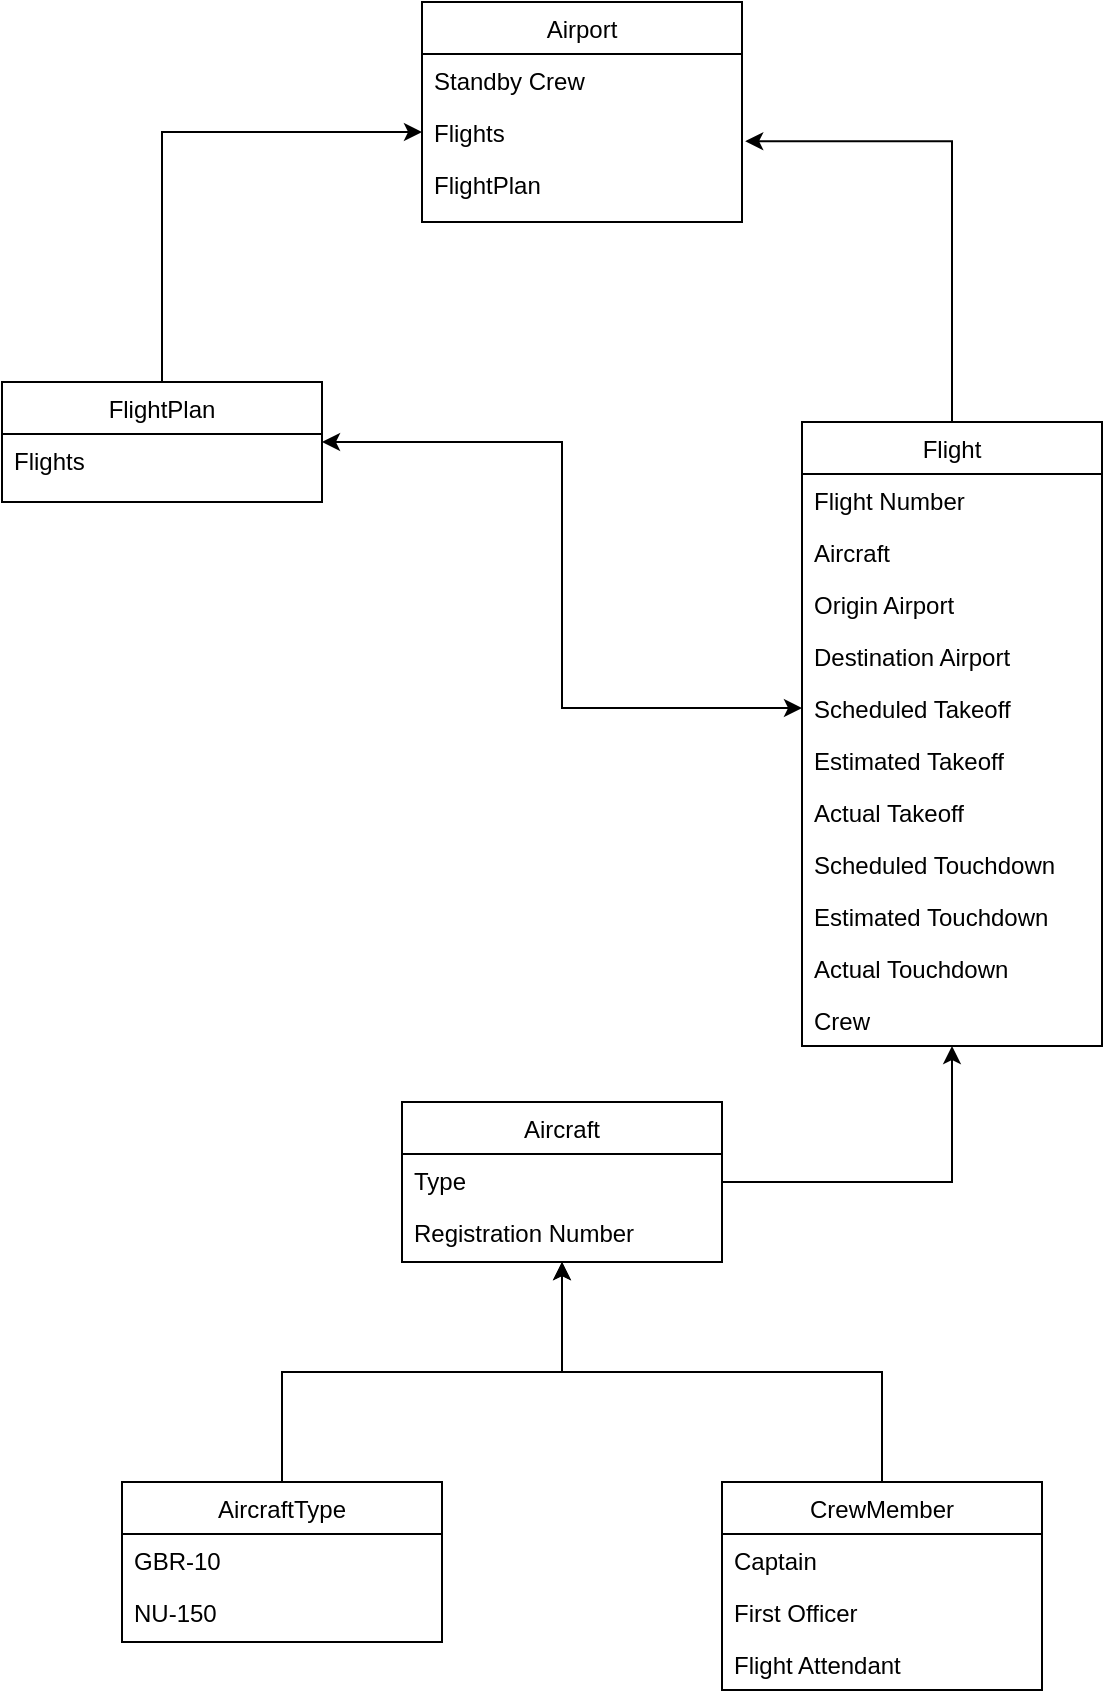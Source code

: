 <mxfile version="15.7.3" type="device"><diagram id="C5RBs43oDa-KdzZeNtuy" name="Page-1"><mxGraphModel dx="1826" dy="781" grid="1" gridSize="10" guides="1" tooltips="1" connect="1" arrows="1" fold="1" page="1" pageScale="1" pageWidth="827" pageHeight="1169" math="0" shadow="0"><root><mxCell id="WIyWlLk6GJQsqaUBKTNV-0"/><mxCell id="WIyWlLk6GJQsqaUBKTNV-1" parent="WIyWlLk6GJQsqaUBKTNV-0"/><mxCell id="CuJTlI4QX3zhCQFt-23w-47" style="edgeStyle=orthogonalEdgeStyle;rounded=0;orthogonalLoop=1;jettySize=auto;html=1;entryX=0.5;entryY=1;entryDx=0;entryDy=0;" edge="1" parent="WIyWlLk6GJQsqaUBKTNV-1" source="CuJTlI4QX3zhCQFt-23w-0" target="CuJTlI4QX3zhCQFt-23w-30"><mxGeometry relative="1" as="geometry"/></mxCell><mxCell id="CuJTlI4QX3zhCQFt-23w-0" value="Aircraft" style="swimlane;fontStyle=0;align=center;verticalAlign=top;childLayout=stackLayout;horizontal=1;startSize=26;horizontalStack=0;resizeParent=1;resizeLast=0;collapsible=1;marginBottom=0;rounded=0;shadow=0;strokeWidth=1;" vertex="1" parent="WIyWlLk6GJQsqaUBKTNV-1"><mxGeometry x="340" y="730" width="160" height="80" as="geometry"><mxRectangle x="130" y="380" width="160" height="26" as="alternateBounds"/></mxGeometry></mxCell><mxCell id="CuJTlI4QX3zhCQFt-23w-1" value="Type" style="text;align=left;verticalAlign=top;spacingLeft=4;spacingRight=4;overflow=hidden;rotatable=0;points=[[0,0.5],[1,0.5]];portConstraint=eastwest;" vertex="1" parent="CuJTlI4QX3zhCQFt-23w-0"><mxGeometry y="26" width="160" height="26" as="geometry"/></mxCell><mxCell id="CuJTlI4QX3zhCQFt-23w-53" value="Registration Number" style="text;align=left;verticalAlign=top;spacingLeft=4;spacingRight=4;overflow=hidden;rotatable=0;points=[[0,0.5],[1,0.5]];portConstraint=eastwest;" vertex="1" parent="CuJTlI4QX3zhCQFt-23w-0"><mxGeometry y="52" width="160" height="26" as="geometry"/></mxCell><mxCell id="CuJTlI4QX3zhCQFt-23w-6" value="Airport" style="swimlane;fontStyle=0;align=center;verticalAlign=top;childLayout=stackLayout;horizontal=1;startSize=26;horizontalStack=0;resizeParent=1;resizeLast=0;collapsible=1;marginBottom=0;rounded=0;shadow=0;strokeWidth=1;" vertex="1" parent="WIyWlLk6GJQsqaUBKTNV-1"><mxGeometry x="350" y="180" width="160" height="110" as="geometry"><mxRectangle x="130" y="380" width="160" height="26" as="alternateBounds"/></mxGeometry></mxCell><mxCell id="CuJTlI4QX3zhCQFt-23w-7" value="Standby Crew" style="text;align=left;verticalAlign=top;spacingLeft=4;spacingRight=4;overflow=hidden;rotatable=0;points=[[0,0.5],[1,0.5]];portConstraint=eastwest;" vertex="1" parent="CuJTlI4QX3zhCQFt-23w-6"><mxGeometry y="26" width="160" height="26" as="geometry"/></mxCell><mxCell id="CuJTlI4QX3zhCQFt-23w-70" value="Flights" style="text;align=left;verticalAlign=top;spacingLeft=4;spacingRight=4;overflow=hidden;rotatable=0;points=[[0,0.5],[1,0.5]];portConstraint=eastwest;" vertex="1" parent="CuJTlI4QX3zhCQFt-23w-6"><mxGeometry y="52" width="160" height="26" as="geometry"/></mxCell><mxCell id="CuJTlI4QX3zhCQFt-23w-71" value="FlightPlan" style="text;align=left;verticalAlign=top;spacingLeft=4;spacingRight=4;overflow=hidden;rotatable=0;points=[[0,0.5],[1,0.5]];portConstraint=eastwest;" vertex="1" parent="CuJTlI4QX3zhCQFt-23w-6"><mxGeometry y="78" width="160" height="26" as="geometry"/></mxCell><mxCell id="CuJTlI4QX3zhCQFt-23w-46" style="edgeStyle=orthogonalEdgeStyle;rounded=0;orthogonalLoop=1;jettySize=auto;html=1;entryX=0.5;entryY=1;entryDx=0;entryDy=0;" edge="1" parent="WIyWlLk6GJQsqaUBKTNV-1" source="CuJTlI4QX3zhCQFt-23w-12" target="CuJTlI4QX3zhCQFt-23w-0"><mxGeometry relative="1" as="geometry"/></mxCell><mxCell id="CuJTlI4QX3zhCQFt-23w-12" value="AircraftType" style="swimlane;fontStyle=0;align=center;verticalAlign=top;childLayout=stackLayout;horizontal=1;startSize=26;horizontalStack=0;resizeParent=1;resizeLast=0;collapsible=1;marginBottom=0;rounded=0;shadow=0;strokeWidth=1;" vertex="1" parent="WIyWlLk6GJQsqaUBKTNV-1"><mxGeometry x="200" y="920" width="160" height="80" as="geometry"><mxRectangle x="130" y="380" width="160" height="26" as="alternateBounds"/></mxGeometry></mxCell><mxCell id="CuJTlI4QX3zhCQFt-23w-13" value="GBR-10" style="text;align=left;verticalAlign=top;spacingLeft=4;spacingRight=4;overflow=hidden;rotatable=0;points=[[0,0.5],[1,0.5]];portConstraint=eastwest;" vertex="1" parent="CuJTlI4QX3zhCQFt-23w-12"><mxGeometry y="26" width="160" height="26" as="geometry"/></mxCell><mxCell id="CuJTlI4QX3zhCQFt-23w-64" value="NU-150" style="text;align=left;verticalAlign=top;spacingLeft=4;spacingRight=4;overflow=hidden;rotatable=0;points=[[0,0.5],[1,0.5]];portConstraint=eastwest;" vertex="1" parent="CuJTlI4QX3zhCQFt-23w-12"><mxGeometry y="52" width="160" height="26" as="geometry"/></mxCell><mxCell id="CuJTlI4QX3zhCQFt-23w-38" style="edgeStyle=orthogonalEdgeStyle;rounded=0;orthogonalLoop=1;jettySize=auto;html=1;exitX=0.5;exitY=0;exitDx=0;exitDy=0;entryX=0.5;entryY=1;entryDx=0;entryDy=0;" edge="1" parent="WIyWlLk6GJQsqaUBKTNV-1" source="CuJTlI4QX3zhCQFt-23w-18" target="CuJTlI4QX3zhCQFt-23w-0"><mxGeometry relative="1" as="geometry"/></mxCell><mxCell id="CuJTlI4QX3zhCQFt-23w-18" value="CrewMember&#10;" style="swimlane;fontStyle=0;align=center;verticalAlign=top;childLayout=stackLayout;horizontal=1;startSize=26;horizontalStack=0;resizeParent=1;resizeLast=0;collapsible=1;marginBottom=0;rounded=0;shadow=0;strokeWidth=1;" vertex="1" parent="WIyWlLk6GJQsqaUBKTNV-1"><mxGeometry x="500" y="920" width="160" height="104" as="geometry"><mxRectangle x="130" y="380" width="160" height="26" as="alternateBounds"/></mxGeometry></mxCell><mxCell id="CuJTlI4QX3zhCQFt-23w-19" value="Captain" style="text;align=left;verticalAlign=top;spacingLeft=4;spacingRight=4;overflow=hidden;rotatable=0;points=[[0,0.5],[1,0.5]];portConstraint=eastwest;" vertex="1" parent="CuJTlI4QX3zhCQFt-23w-18"><mxGeometry y="26" width="160" height="26" as="geometry"/></mxCell><mxCell id="CuJTlI4QX3zhCQFt-23w-65" value="First Officer" style="text;align=left;verticalAlign=top;spacingLeft=4;spacingRight=4;overflow=hidden;rotatable=0;points=[[0,0.5],[1,0.5]];portConstraint=eastwest;" vertex="1" parent="CuJTlI4QX3zhCQFt-23w-18"><mxGeometry y="52" width="160" height="26" as="geometry"/></mxCell><mxCell id="CuJTlI4QX3zhCQFt-23w-66" value="Flight Attendant" style="text;align=left;verticalAlign=top;spacingLeft=4;spacingRight=4;overflow=hidden;rotatable=0;points=[[0,0.5],[1,0.5]];portConstraint=eastwest;" vertex="1" parent="CuJTlI4QX3zhCQFt-23w-18"><mxGeometry y="78" width="160" height="26" as="geometry"/></mxCell><mxCell id="CuJTlI4QX3zhCQFt-23w-74" style="edgeStyle=orthogonalEdgeStyle;rounded=0;orthogonalLoop=1;jettySize=auto;html=1;entryX=0;entryY=0.5;entryDx=0;entryDy=0;" edge="1" parent="WIyWlLk6GJQsqaUBKTNV-1" source="CuJTlI4QX3zhCQFt-23w-24" target="CuJTlI4QX3zhCQFt-23w-70"><mxGeometry relative="1" as="geometry"/></mxCell><mxCell id="CuJTlI4QX3zhCQFt-23w-24" value="FlightPlan" style="swimlane;fontStyle=0;align=center;verticalAlign=top;childLayout=stackLayout;horizontal=1;startSize=26;horizontalStack=0;resizeParent=1;resizeLast=0;collapsible=1;marginBottom=0;rounded=0;shadow=0;strokeWidth=1;" vertex="1" parent="WIyWlLk6GJQsqaUBKTNV-1"><mxGeometry x="140" y="370" width="160" height="60" as="geometry"><mxRectangle x="130" y="380" width="160" height="26" as="alternateBounds"/></mxGeometry></mxCell><mxCell id="CuJTlI4QX3zhCQFt-23w-25" value="Flights" style="text;align=left;verticalAlign=top;spacingLeft=4;spacingRight=4;overflow=hidden;rotatable=0;points=[[0,0.5],[1,0.5]];portConstraint=eastwest;" vertex="1" parent="CuJTlI4QX3zhCQFt-23w-24"><mxGeometry y="26" width="160" height="34" as="geometry"/></mxCell><mxCell id="CuJTlI4QX3zhCQFt-23w-72" style="edgeStyle=orthogonalEdgeStyle;rounded=0;orthogonalLoop=1;jettySize=auto;html=1;entryX=1.01;entryY=-0.324;entryDx=0;entryDy=0;entryPerimeter=0;" edge="1" parent="WIyWlLk6GJQsqaUBKTNV-1" source="CuJTlI4QX3zhCQFt-23w-30" target="CuJTlI4QX3zhCQFt-23w-71"><mxGeometry relative="1" as="geometry"/></mxCell><mxCell id="CuJTlI4QX3zhCQFt-23w-30" value="Flight" style="swimlane;fontStyle=0;align=center;verticalAlign=top;childLayout=stackLayout;horizontal=1;startSize=26;horizontalStack=0;resizeParent=1;resizeLast=0;collapsible=1;marginBottom=0;rounded=0;shadow=0;strokeWidth=1;" vertex="1" parent="WIyWlLk6GJQsqaUBKTNV-1"><mxGeometry x="540" y="390" width="150" height="312" as="geometry"><mxRectangle x="130" y="380" width="160" height="26" as="alternateBounds"/></mxGeometry></mxCell><mxCell id="CuJTlI4QX3zhCQFt-23w-31" value="Flight Number" style="text;align=left;verticalAlign=top;spacingLeft=4;spacingRight=4;overflow=hidden;rotatable=0;points=[[0,0.5],[1,0.5]];portConstraint=eastwest;" vertex="1" parent="CuJTlI4QX3zhCQFt-23w-30"><mxGeometry y="26" width="150" height="26" as="geometry"/></mxCell><mxCell id="CuJTlI4QX3zhCQFt-23w-49" value="Aircraft" style="text;align=left;verticalAlign=top;spacingLeft=4;spacingRight=4;overflow=hidden;rotatable=0;points=[[0,0.5],[1,0.5]];portConstraint=eastwest;" vertex="1" parent="CuJTlI4QX3zhCQFt-23w-30"><mxGeometry y="52" width="150" height="26" as="geometry"/></mxCell><mxCell id="CuJTlI4QX3zhCQFt-23w-54" value="Origin Airport&#10;" style="text;align=left;verticalAlign=top;spacingLeft=4;spacingRight=4;overflow=hidden;rotatable=0;points=[[0,0.5],[1,0.5]];portConstraint=eastwest;" vertex="1" parent="CuJTlI4QX3zhCQFt-23w-30"><mxGeometry y="78" width="150" height="26" as="geometry"/></mxCell><mxCell id="CuJTlI4QX3zhCQFt-23w-55" value="Destination Airport" style="text;align=left;verticalAlign=top;spacingLeft=4;spacingRight=4;overflow=hidden;rotatable=0;points=[[0,0.5],[1,0.5]];portConstraint=eastwest;" vertex="1" parent="CuJTlI4QX3zhCQFt-23w-30"><mxGeometry y="104" width="150" height="26" as="geometry"/></mxCell><mxCell id="CuJTlI4QX3zhCQFt-23w-58" value="Scheduled Takeoff" style="text;align=left;verticalAlign=top;spacingLeft=4;spacingRight=4;overflow=hidden;rotatable=0;points=[[0,0.5],[1,0.5]];portConstraint=eastwest;" vertex="1" parent="CuJTlI4QX3zhCQFt-23w-30"><mxGeometry y="130" width="150" height="26" as="geometry"/></mxCell><mxCell id="CuJTlI4QX3zhCQFt-23w-57" value="Estimated Takeoff " style="text;align=left;verticalAlign=top;spacingLeft=4;spacingRight=4;overflow=hidden;rotatable=0;points=[[0,0.5],[1,0.5]];portConstraint=eastwest;" vertex="1" parent="CuJTlI4QX3zhCQFt-23w-30"><mxGeometry y="156" width="150" height="26" as="geometry"/></mxCell><mxCell id="CuJTlI4QX3zhCQFt-23w-56" value="Actual Takeoff" style="text;align=left;verticalAlign=top;spacingLeft=4;spacingRight=4;overflow=hidden;rotatable=0;points=[[0,0.5],[1,0.5]];portConstraint=eastwest;" vertex="1" parent="CuJTlI4QX3zhCQFt-23w-30"><mxGeometry y="182" width="150" height="26" as="geometry"/></mxCell><mxCell id="CuJTlI4QX3zhCQFt-23w-61" value="Scheduled Touchdown" style="text;align=left;verticalAlign=top;spacingLeft=4;spacingRight=4;overflow=hidden;rotatable=0;points=[[0,0.5],[1,0.5]];portConstraint=eastwest;" vertex="1" parent="CuJTlI4QX3zhCQFt-23w-30"><mxGeometry y="208" width="150" height="26" as="geometry"/></mxCell><mxCell id="CuJTlI4QX3zhCQFt-23w-60" value="Estimated Touchdown" style="text;align=left;verticalAlign=top;spacingLeft=4;spacingRight=4;overflow=hidden;rotatable=0;points=[[0,0.5],[1,0.5]];portConstraint=eastwest;" vertex="1" parent="CuJTlI4QX3zhCQFt-23w-30"><mxGeometry y="234" width="150" height="26" as="geometry"/></mxCell><mxCell id="CuJTlI4QX3zhCQFt-23w-59" value="Actual Touchdown" style="text;align=left;verticalAlign=top;spacingLeft=4;spacingRight=4;overflow=hidden;rotatable=0;points=[[0,0.5],[1,0.5]];portConstraint=eastwest;" vertex="1" parent="CuJTlI4QX3zhCQFt-23w-30"><mxGeometry y="260" width="150" height="26" as="geometry"/></mxCell><mxCell id="CuJTlI4QX3zhCQFt-23w-75" value="Crew" style="text;align=left;verticalAlign=top;spacingLeft=4;spacingRight=4;overflow=hidden;rotatable=0;points=[[0,0.5],[1,0.5]];portConstraint=eastwest;" vertex="1" parent="CuJTlI4QX3zhCQFt-23w-30"><mxGeometry y="286" width="150" height="26" as="geometry"/></mxCell><mxCell id="CuJTlI4QX3zhCQFt-23w-73" value="" style="endArrow=classic;startArrow=classic;html=1;rounded=0;exitX=1;exitY=0.5;exitDx=0;exitDy=0;entryX=0;entryY=0.5;entryDx=0;entryDy=0;" edge="1" parent="WIyWlLk6GJQsqaUBKTNV-1" source="CuJTlI4QX3zhCQFt-23w-24" target="CuJTlI4QX3zhCQFt-23w-58"><mxGeometry width="50" height="50" relative="1" as="geometry"><mxPoint x="410" y="450" as="sourcePoint"/><mxPoint x="460" y="400" as="targetPoint"/><Array as="points"><mxPoint x="420" y="400"/><mxPoint x="420" y="533"/></Array></mxGeometry></mxCell></root></mxGraphModel></diagram></mxfile>